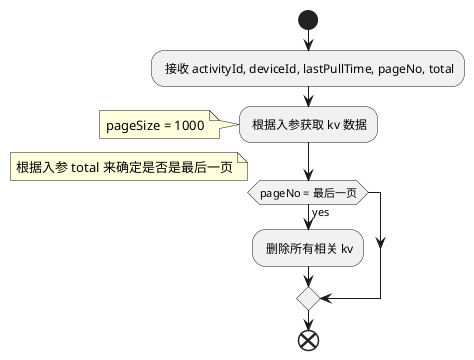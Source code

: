 @startuml
start
: 接收 activityId, deviceId, lastPullTime, pageNo, total;
: 根据入参获取 kv 数据;
note left
    pageSize = 1000
end note
if (pageNo = 最后一页) then(yes)
    note left
        根据入参 total 来确定是否是最后一页
    end note
    : 删除所有相关 kv;
endif
end
@enduml